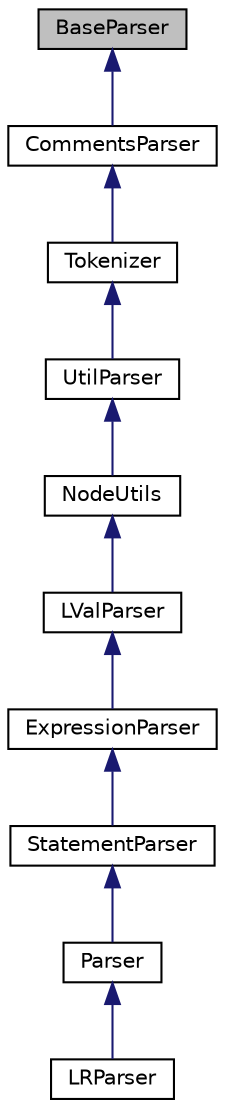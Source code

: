 digraph "BaseParser"
{
 // LATEX_PDF_SIZE
  edge [fontname="Helvetica",fontsize="10",labelfontname="Helvetica",labelfontsize="10"];
  node [fontname="Helvetica",fontsize="10",shape=record];
  Node1 [label="BaseParser",height=0.2,width=0.4,color="black", fillcolor="grey75", style="filled", fontcolor="black",tooltip=" "];
  Node1 -> Node2 [dir="back",color="midnightblue",fontsize="10",style="solid"];
  Node2 [label="CommentsParser",height=0.2,width=0.4,color="black", fillcolor="white", style="filled",URL="$classCommentsParser.html",tooltip=" "];
  Node2 -> Node3 [dir="back",color="midnightblue",fontsize="10",style="solid"];
  Node3 [label="Tokenizer",height=0.2,width=0.4,color="black", fillcolor="white", style="filled",URL="$classTokenizer.html",tooltip="Tokenizer."];
  Node3 -> Node4 [dir="back",color="midnightblue",fontsize="10",style="solid"];
  Node4 [label="UtilParser",height=0.2,width=0.4,color="black", fillcolor="white", style="filled",URL="$classUtilParser.html",tooltip=" "];
  Node4 -> Node5 [dir="back",color="midnightblue",fontsize="10",style="solid"];
  Node5 [label="NodeUtils",height=0.2,width=0.4,color="black", fillcolor="white", style="filled",URL="$classNodeUtils.html",tooltip=" "];
  Node5 -> Node6 [dir="back",color="midnightblue",fontsize="10",style="solid"];
  Node6 [label="LValParser",height=0.2,width=0.4,color="black", fillcolor="white", style="filled",URL="$classLValParser.html",tooltip=" "];
  Node6 -> Node7 [dir="back",color="midnightblue",fontsize="10",style="solid"];
  Node7 [label="ExpressionParser",height=0.2,width=0.4,color="black", fillcolor="white", style="filled",URL="$classExpressionParser.html",tooltip=" "];
  Node7 -> Node8 [dir="back",color="midnightblue",fontsize="10",style="solid"];
  Node8 [label="StatementParser",height=0.2,width=0.4,color="black", fillcolor="white", style="filled",URL="$classStatementParser.html",tooltip=" "];
  Node8 -> Node9 [dir="back",color="midnightblue",fontsize="10",style="solid"];
  Node9 [label="Parser",height=0.2,width=0.4,color="black", fillcolor="white", style="filled",URL="$classParser.html",tooltip="A superclass that parsers should extend."];
  Node9 -> Node10 [dir="back",color="midnightblue",fontsize="10",style="solid"];
  Node10 [label="LRParser",height=0.2,width=0.4,color="black", fillcolor="white", style="filled",URL="$classLRParser.html",tooltip="Holds the parse tables for a given grammar, as generated by lezer-generator, and provides methods to ..."];
}
